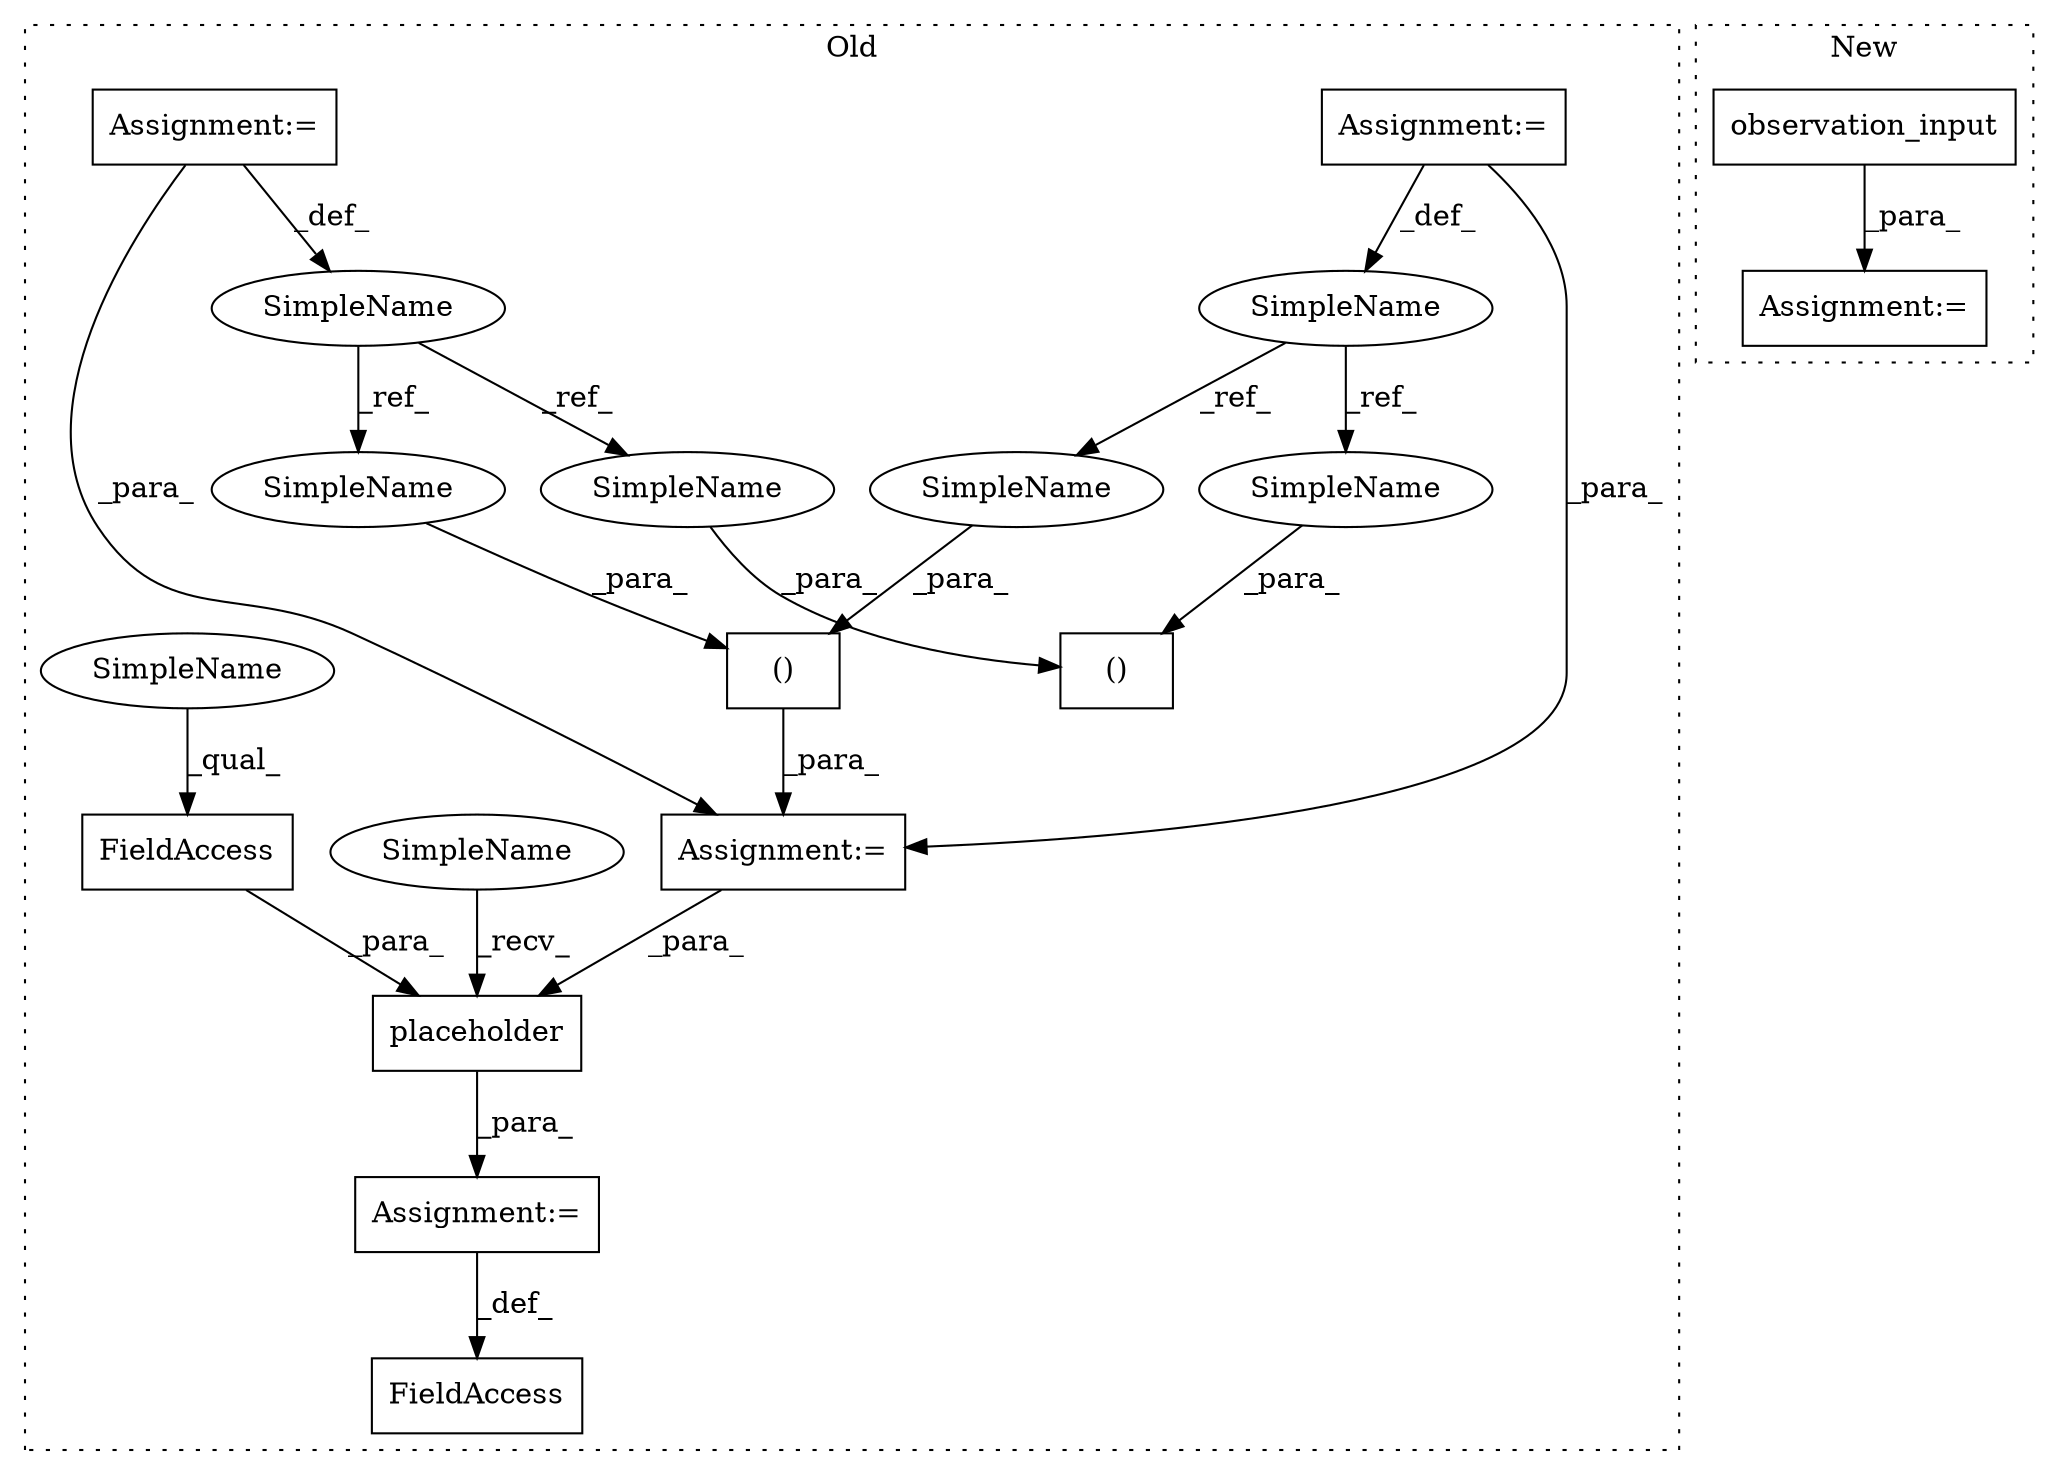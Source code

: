 digraph G {
subgraph cluster0 {
1 [label="()" a="106" s="3262" l="51" shape="box"];
3 [label="FieldAccess" a="22" s="4462" l="6" shape="box"];
4 [label="placeholder" a="32" s="3372,3409" l="12,1" shape="box"];
5 [label="FieldAccess" a="22" s="3384" l="16" shape="box"];
6 [label="Assignment:=" a="7" s="3256" l="6" shape="box"];
7 [label="Assignment:=" a="7" s="3360" l="1" shape="box"];
9 [label="SimpleName" a="42" s="3129" l="2" shape="ellipse"];
10 [label="()" a="106" s="3194" l="32" shape="box"];
11 [label="SimpleName" a="42" s="3092" l="2" shape="ellipse"];
12 [label="Assignment:=" a="7" s="3129" l="2" shape="box"];
13 [label="Assignment:=" a="7" s="3092" l="2" shape="box"];
14 [label="SimpleName" a="42" s="3361" l="10" shape="ellipse"];
15 [label="SimpleName" a="42" s="3384" l="10" shape="ellipse"];
16 [label="SimpleName" a="42" s="3311" l="2" shape="ellipse"];
17 [label="SimpleName" a="42" s="3224" l="2" shape="ellipse"];
18 [label="SimpleName" a="42" s="3281" l="2" shape="ellipse"];
19 [label="SimpleName" a="42" s="3194" l="2" shape="ellipse"];
label = "Old";
style="dotted";
}
subgraph cluster1 {
2 [label="observation_input" a="32" s="3063,3096" l="18,1" shape="box"];
8 [label="Assignment:=" a="7" s="3061" l="2" shape="box"];
label = "New";
style="dotted";
}
1 -> 6 [label="_para_"];
2 -> 8 [label="_para_"];
4 -> 7 [label="_para_"];
5 -> 4 [label="_para_"];
6 -> 4 [label="_para_"];
7 -> 3 [label="_def_"];
9 -> 18 [label="_ref_"];
9 -> 19 [label="_ref_"];
11 -> 17 [label="_ref_"];
11 -> 16 [label="_ref_"];
12 -> 9 [label="_def_"];
12 -> 6 [label="_para_"];
13 -> 11 [label="_def_"];
13 -> 6 [label="_para_"];
14 -> 4 [label="_recv_"];
15 -> 5 [label="_qual_"];
16 -> 1 [label="_para_"];
17 -> 10 [label="_para_"];
18 -> 1 [label="_para_"];
19 -> 10 [label="_para_"];
}